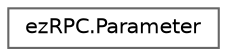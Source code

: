 digraph "Graphical Class Hierarchy"
{
 // LATEX_PDF_SIZE
  bgcolor="transparent";
  edge [fontname=Helvetica,fontsize=10,labelfontname=Helvetica,labelfontsize=10];
  node [fontname=Helvetica,fontsize=10,shape=box,height=0.2,width=0.4];
  rankdir="LR";
  Node0 [id="Node000000",label="ezRPC.Parameter",height=0.2,width=0.4,color="grey40", fillcolor="white", style="filled",URL="$classez_r_p_c_1_1_parameter.html",tooltip=" "];
}
